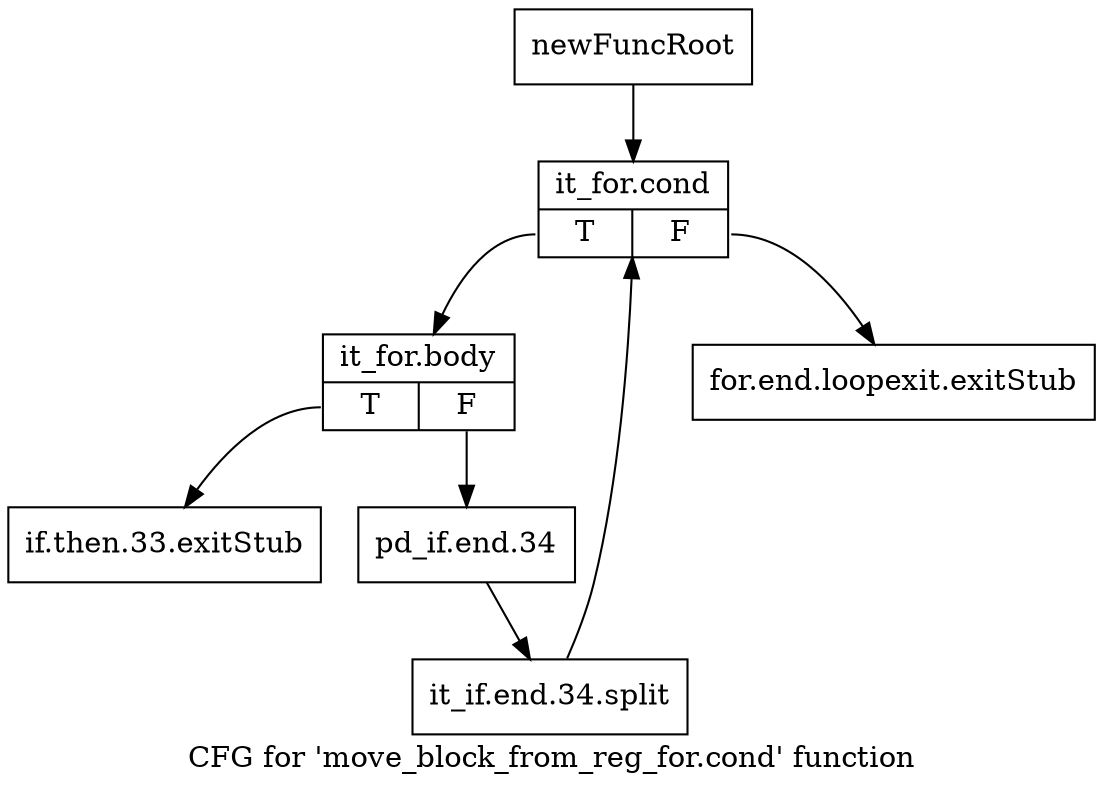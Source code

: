 digraph "CFG for 'move_block_from_reg_for.cond' function" {
	label="CFG for 'move_block_from_reg_for.cond' function";

	Node0xad54960 [shape=record,label="{newFuncRoot}"];
	Node0xad54960 -> Node0xad54a50;
	Node0xad549b0 [shape=record,label="{for.end.loopexit.exitStub}"];
	Node0xad54a00 [shape=record,label="{if.then.33.exitStub}"];
	Node0xad54a50 [shape=record,label="{it_for.cond|{<s0>T|<s1>F}}"];
	Node0xad54a50:s0 -> Node0xad54aa0;
	Node0xad54a50:s1 -> Node0xad549b0;
	Node0xad54aa0 [shape=record,label="{it_for.body|{<s0>T|<s1>F}}"];
	Node0xad54aa0:s0 -> Node0xad54a00;
	Node0xad54aa0:s1 -> Node0xad54af0;
	Node0xad54af0 [shape=record,label="{pd_if.end.34}"];
	Node0xad54af0 -> Node0xf16f1a0;
	Node0xf16f1a0 [shape=record,label="{it_if.end.34.split}"];
	Node0xf16f1a0 -> Node0xad54a50;
}

